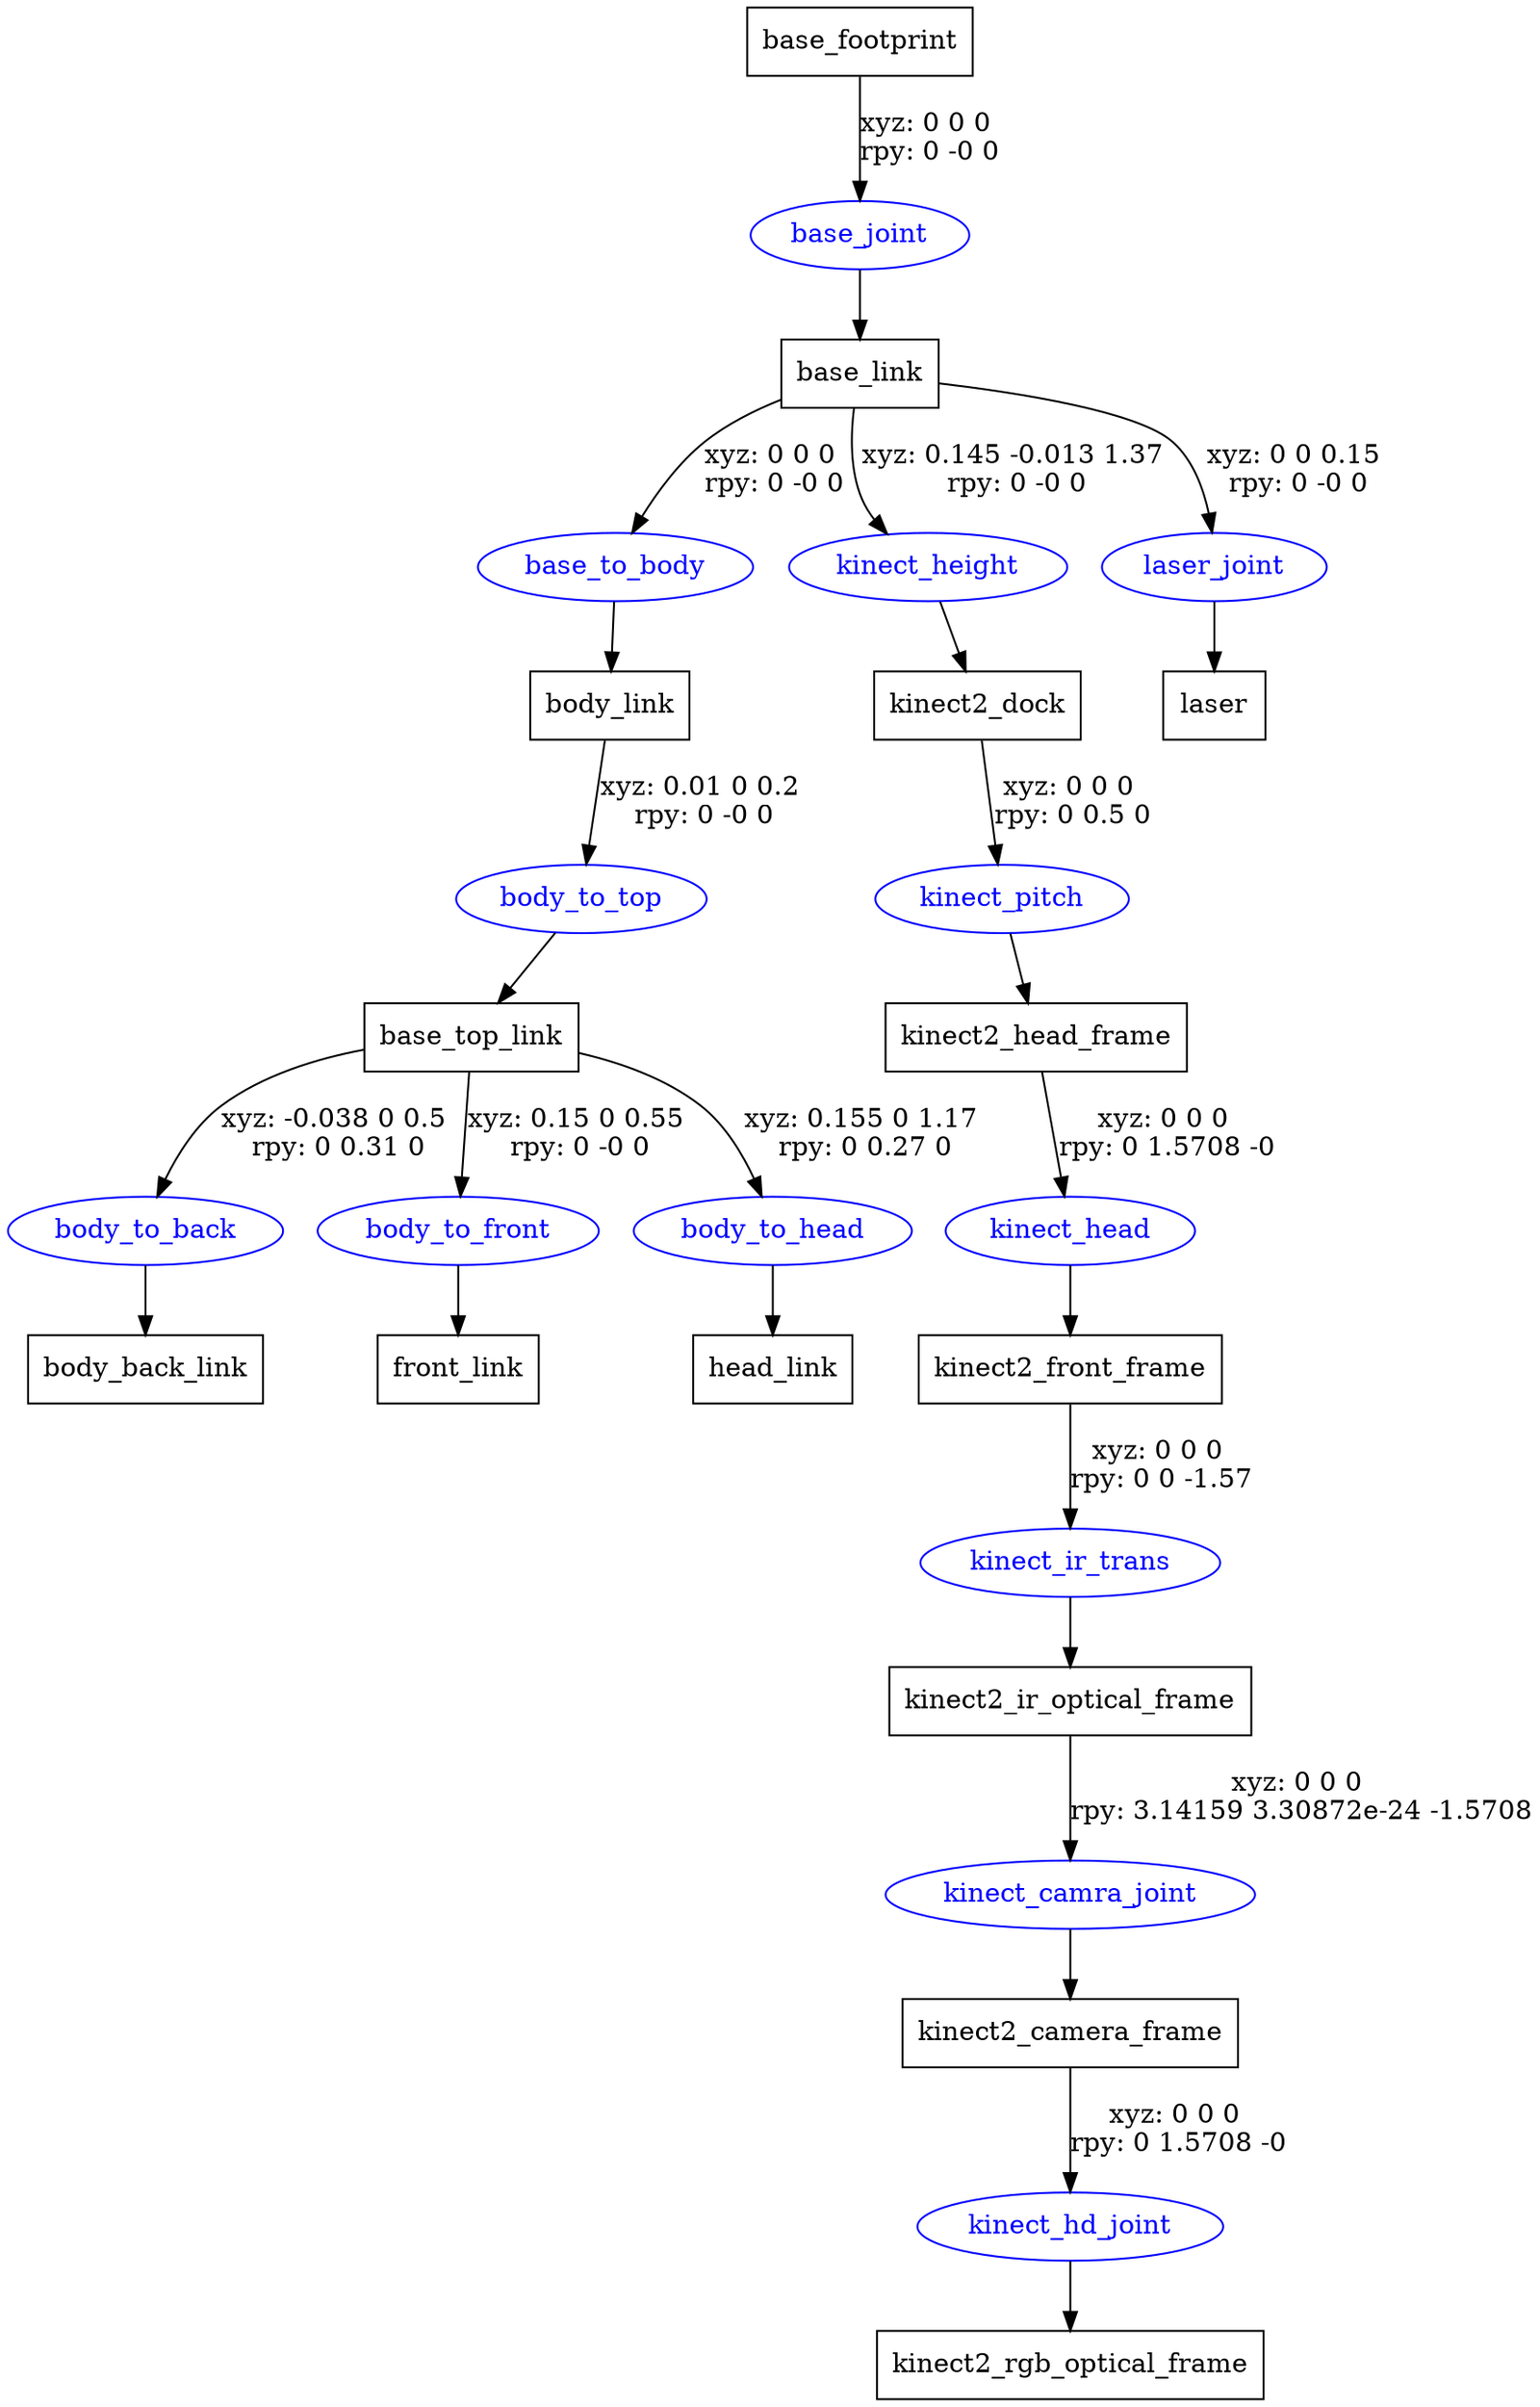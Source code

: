 digraph G {
node [shape=box];
"base_footprint" [label="base_footprint"];
"base_link" [label="base_link"];
"body_link" [label="body_link"];
"base_top_link" [label="base_top_link"];
"body_back_link" [label="body_back_link"];
"front_link" [label="front_link"];
"head_link" [label="head_link"];
"kinect2_dock" [label="kinect2_dock"];
"kinect2_head_frame" [label="kinect2_head_frame"];
"kinect2_front_frame" [label="kinect2_front_frame"];
"kinect2_ir_optical_frame" [label="kinect2_ir_optical_frame"];
"kinect2_camera_frame" [label="kinect2_camera_frame"];
"kinect2_rgb_optical_frame" [label="kinect2_rgb_optical_frame"];
"laser" [label="laser"];
node [shape=ellipse, color=blue, fontcolor=blue];
"base_footprint" -> "base_joint" [label="xyz: 0 0 0 \nrpy: 0 -0 0"]
"base_joint" -> "base_link"
"base_link" -> "base_to_body" [label="xyz: 0 0 0 \nrpy: 0 -0 0"]
"base_to_body" -> "body_link"
"body_link" -> "body_to_top" [label="xyz: 0.01 0 0.2 \nrpy: 0 -0 0"]
"body_to_top" -> "base_top_link"
"base_top_link" -> "body_to_back" [label="xyz: -0.038 0 0.5 \nrpy: 0 0.31 0"]
"body_to_back" -> "body_back_link"
"base_top_link" -> "body_to_front" [label="xyz: 0.15 0 0.55 \nrpy: 0 -0 0"]
"body_to_front" -> "front_link"
"base_top_link" -> "body_to_head" [label="xyz: 0.155 0 1.17 \nrpy: 0 0.27 0"]
"body_to_head" -> "head_link"
"base_link" -> "kinect_height" [label="xyz: 0.145 -0.013 1.37 \nrpy: 0 -0 0"]
"kinect_height" -> "kinect2_dock"
"kinect2_dock" -> "kinect_pitch" [label="xyz: 0 0 0 \nrpy: 0 0.5 0"]
"kinect_pitch" -> "kinect2_head_frame"
"kinect2_head_frame" -> "kinect_head" [label="xyz: 0 0 0 \nrpy: 0 1.5708 -0"]
"kinect_head" -> "kinect2_front_frame"
"kinect2_front_frame" -> "kinect_ir_trans" [label="xyz: 0 0 0 \nrpy: 0 0 -1.57"]
"kinect_ir_trans" -> "kinect2_ir_optical_frame"
"kinect2_ir_optical_frame" -> "kinect_camra_joint" [label="xyz: 0 0 0 \nrpy: 3.14159 3.30872e-24 -1.5708"]
"kinect_camra_joint" -> "kinect2_camera_frame"
"kinect2_camera_frame" -> "kinect_hd_joint" [label="xyz: 0 0 0 \nrpy: 0 1.5708 -0"]
"kinect_hd_joint" -> "kinect2_rgb_optical_frame"
"base_link" -> "laser_joint" [label="xyz: 0 0 0.15 \nrpy: 0 -0 0"]
"laser_joint" -> "laser"
}
